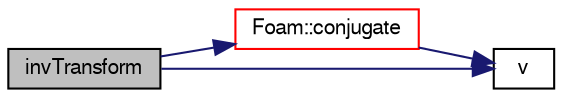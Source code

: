digraph "invTransform"
{
  bgcolor="transparent";
  edge [fontname="FreeSans",fontsize="10",labelfontname="FreeSans",labelfontsize="10"];
  node [fontname="FreeSans",fontsize="10",shape=record];
  rankdir="LR";
  Node185 [label="invTransform",height=0.2,width=0.4,color="black", fillcolor="grey75", style="filled", fontcolor="black"];
  Node185 -> Node186 [color="midnightblue",fontsize="10",style="solid",fontname="FreeSans"];
  Node186 [label="Foam::conjugate",height=0.2,width=0.4,color="red",URL="$a21124.html#ad09d60e9d059b4444d1c703dd7f19ea5",tooltip="Return the conjugate of the given quaternion. "];
  Node186 -> Node188 [color="midnightblue",fontsize="10",style="solid",fontname="FreeSans"];
  Node188 [label="v",height=0.2,width=0.4,color="black",URL="$a28130.html#a0b28d9569e4deded6b9ae485461d0b04",tooltip="Vector part of the quaternion ( = axis of rotation) "];
  Node185 -> Node188 [color="midnightblue",fontsize="10",style="solid",fontname="FreeSans"];
}
